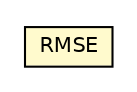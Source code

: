 #!/usr/local/bin/dot
#
# Class diagram 
# Generated by UMLGraph version 5.2 (http://www.umlgraph.org/)
#

digraph G {
	edge [fontname="Helvetica",fontsize=10,labelfontname="Helvetica",labelfontsize=10];
	node [fontname="Helvetica",fontsize=10,shape=plaintext];
	nodesep=0.25;
	ranksep=0.5;
	// it.unica.foresee.libraries.RMSE
	c1853 [label=<<table title="it.unica.foresee.libraries.RMSE" border="0" cellborder="1" cellspacing="0" cellpadding="2" port="p" bgcolor="lemonChiffon" href="./RMSE.html">
		<tr><td><table border="0" cellspacing="0" cellpadding="1">
<tr><td align="center" balign="center"> RMSE </td></tr>
		</table></td></tr>
		</table>>, fontname="Helvetica", fontcolor="black", fontsize=10.0];
}

